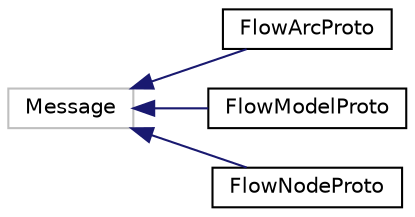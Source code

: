 digraph "Graphical Class Hierarchy"
{
 // LATEX_PDF_SIZE
  edge [fontname="Helvetica",fontsize="10",labelfontname="Helvetica",labelfontsize="10"];
  node [fontname="Helvetica",fontsize="10",shape=record];
  rankdir="LR";
  Node0 [label="Message",height=0.2,width=0.4,color="grey75", fillcolor="white", style="filled",tooltip=" "];
  Node0 -> Node1 [dir="back",color="midnightblue",fontsize="10",style="solid",fontname="Helvetica"];
  Node1 [label="FlowArcProto",height=0.2,width=0.4,color="black", fillcolor="white", style="filled",URL="$classoperations__research_1_1_flow_arc_proto.html",tooltip=" "];
  Node0 -> Node2 [dir="back",color="midnightblue",fontsize="10",style="solid",fontname="Helvetica"];
  Node2 [label="FlowModelProto",height=0.2,width=0.4,color="black", fillcolor="white", style="filled",URL="$classoperations__research_1_1_flow_model_proto.html",tooltip=" "];
  Node0 -> Node3 [dir="back",color="midnightblue",fontsize="10",style="solid",fontname="Helvetica"];
  Node3 [label="FlowNodeProto",height=0.2,width=0.4,color="black", fillcolor="white", style="filled",URL="$classoperations__research_1_1_flow_node_proto.html",tooltip=" "];
}
